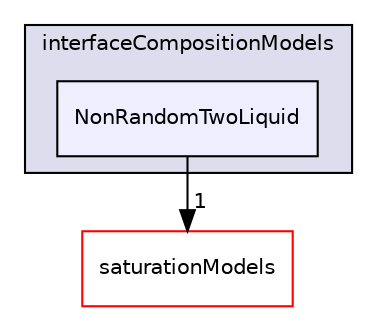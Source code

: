 digraph "src/phaseSystemModels/reactingEulerFoam/interfacialCompositionModels/interfaceCompositionModels/NonRandomTwoLiquid" {
  bgcolor=transparent;
  compound=true
  node [ fontsize="10", fontname="Helvetica"];
  edge [ labelfontsize="10", labelfontname="Helvetica"];
  subgraph clusterdir_a63b1632811abe8b1c693b44c789df0c {
    graph [ bgcolor="#ddddee", pencolor="black", label="interfaceCompositionModels" fontname="Helvetica", fontsize="10", URL="dir_a63b1632811abe8b1c693b44c789df0c.html"]
  dir_d3b6559b1265b2508ef78dfd2bf10d5a [shape=box, label="NonRandomTwoLiquid", style="filled", fillcolor="#eeeeff", pencolor="black", URL="dir_d3b6559b1265b2508ef78dfd2bf10d5a.html"];
  }
  dir_f832372c159f1b7f6f9e363867cbf30f [shape=box label="saturationModels" color="red" URL="dir_f832372c159f1b7f6f9e363867cbf30f.html"];
  dir_d3b6559b1265b2508ef78dfd2bf10d5a->dir_f832372c159f1b7f6f9e363867cbf30f [headlabel="1", labeldistance=1.5 headhref="dir_003045_003052.html"];
}
